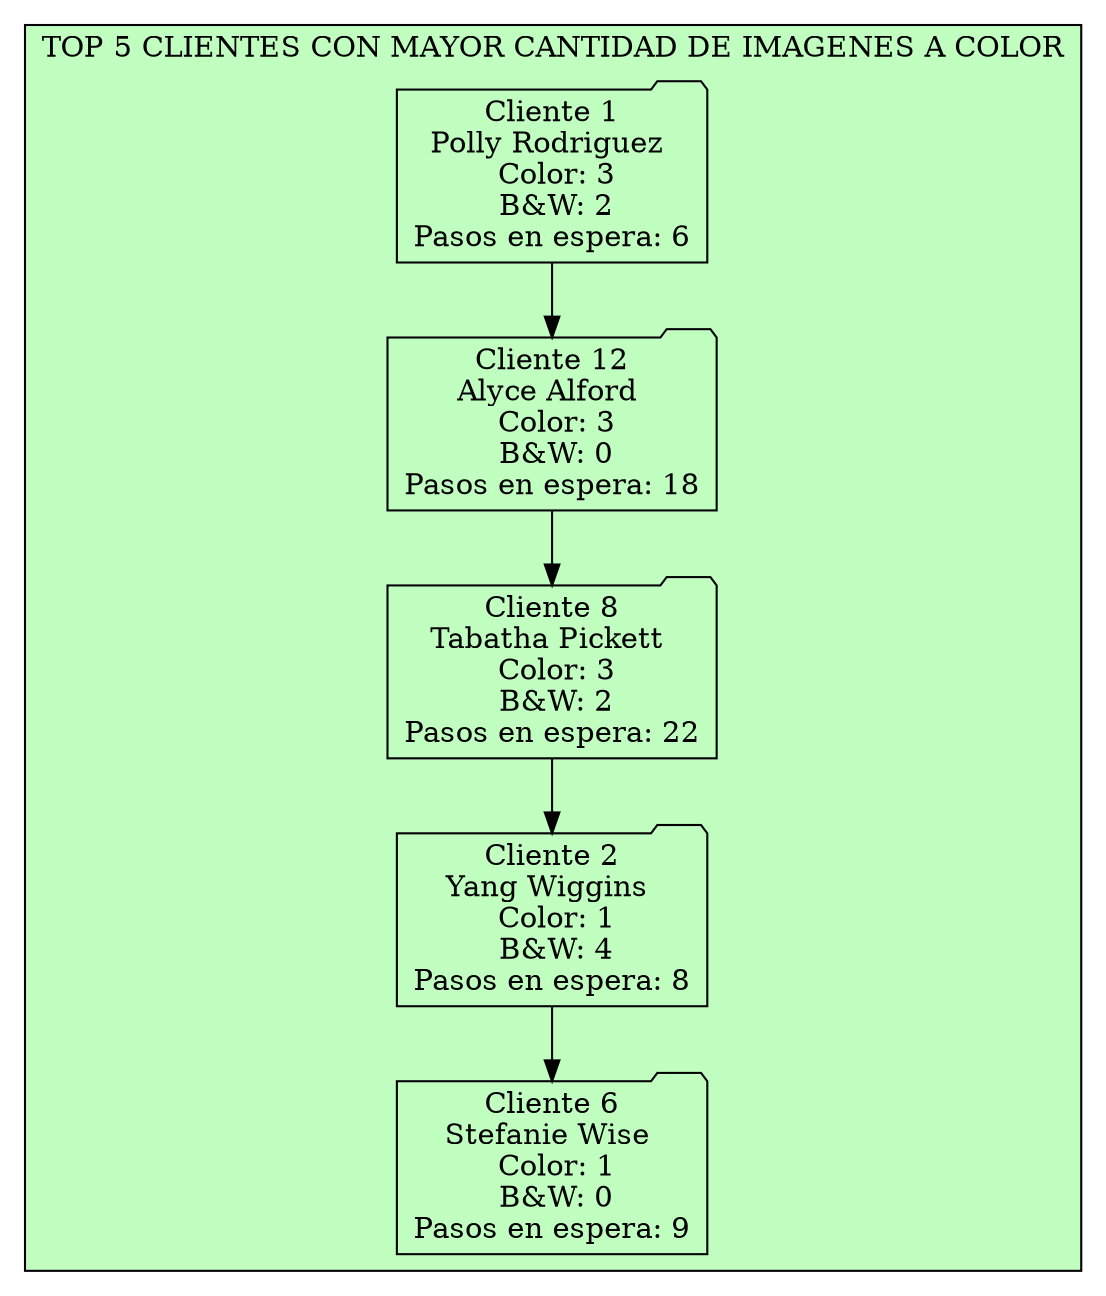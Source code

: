 digraph G { 
subgraph cluster_ClientesTOP{ 
label="TOP 5 CLIENTES CON MAYOR CANTIDAD DE IMAGENES A COLOR"; 
bgcolor="darkseagreen1"; 
node[shape = box]; 
Nodo726950788[shape=folder label="Cliente 1\nPolly Rodriguez \n Color: 3\n B&W: 2\nPasos en espera: 6"];
Nodo125881207[shape=folder label="Cliente 12\nAlyce Alford \n Color: 3\n B&W: 0\nPasos en espera: 18"];
Nodo1763344271[shape=folder label="Cliente 8\nTabatha Pickett \n Color: 3\n B&W: 2\nPasos en espera: 22"];
Nodo1353170030[shape=folder label="Cliente 2\nYang Wiggins \n Color: 1\n B&W: 4\nPasos en espera: 8"];
Nodo370869802[shape=folder label="Cliente 6\nStefanie Wise \n Color: 1\n B&W: 0\nPasos en espera: 9"];
Nodo726950788 -> Nodo125881207 
Nodo125881207 -> Nodo1763344271 
Nodo1763344271 -> Nodo1353170030 
Nodo1353170030 -> Nodo370869802 
}rankdir = TB;
}
